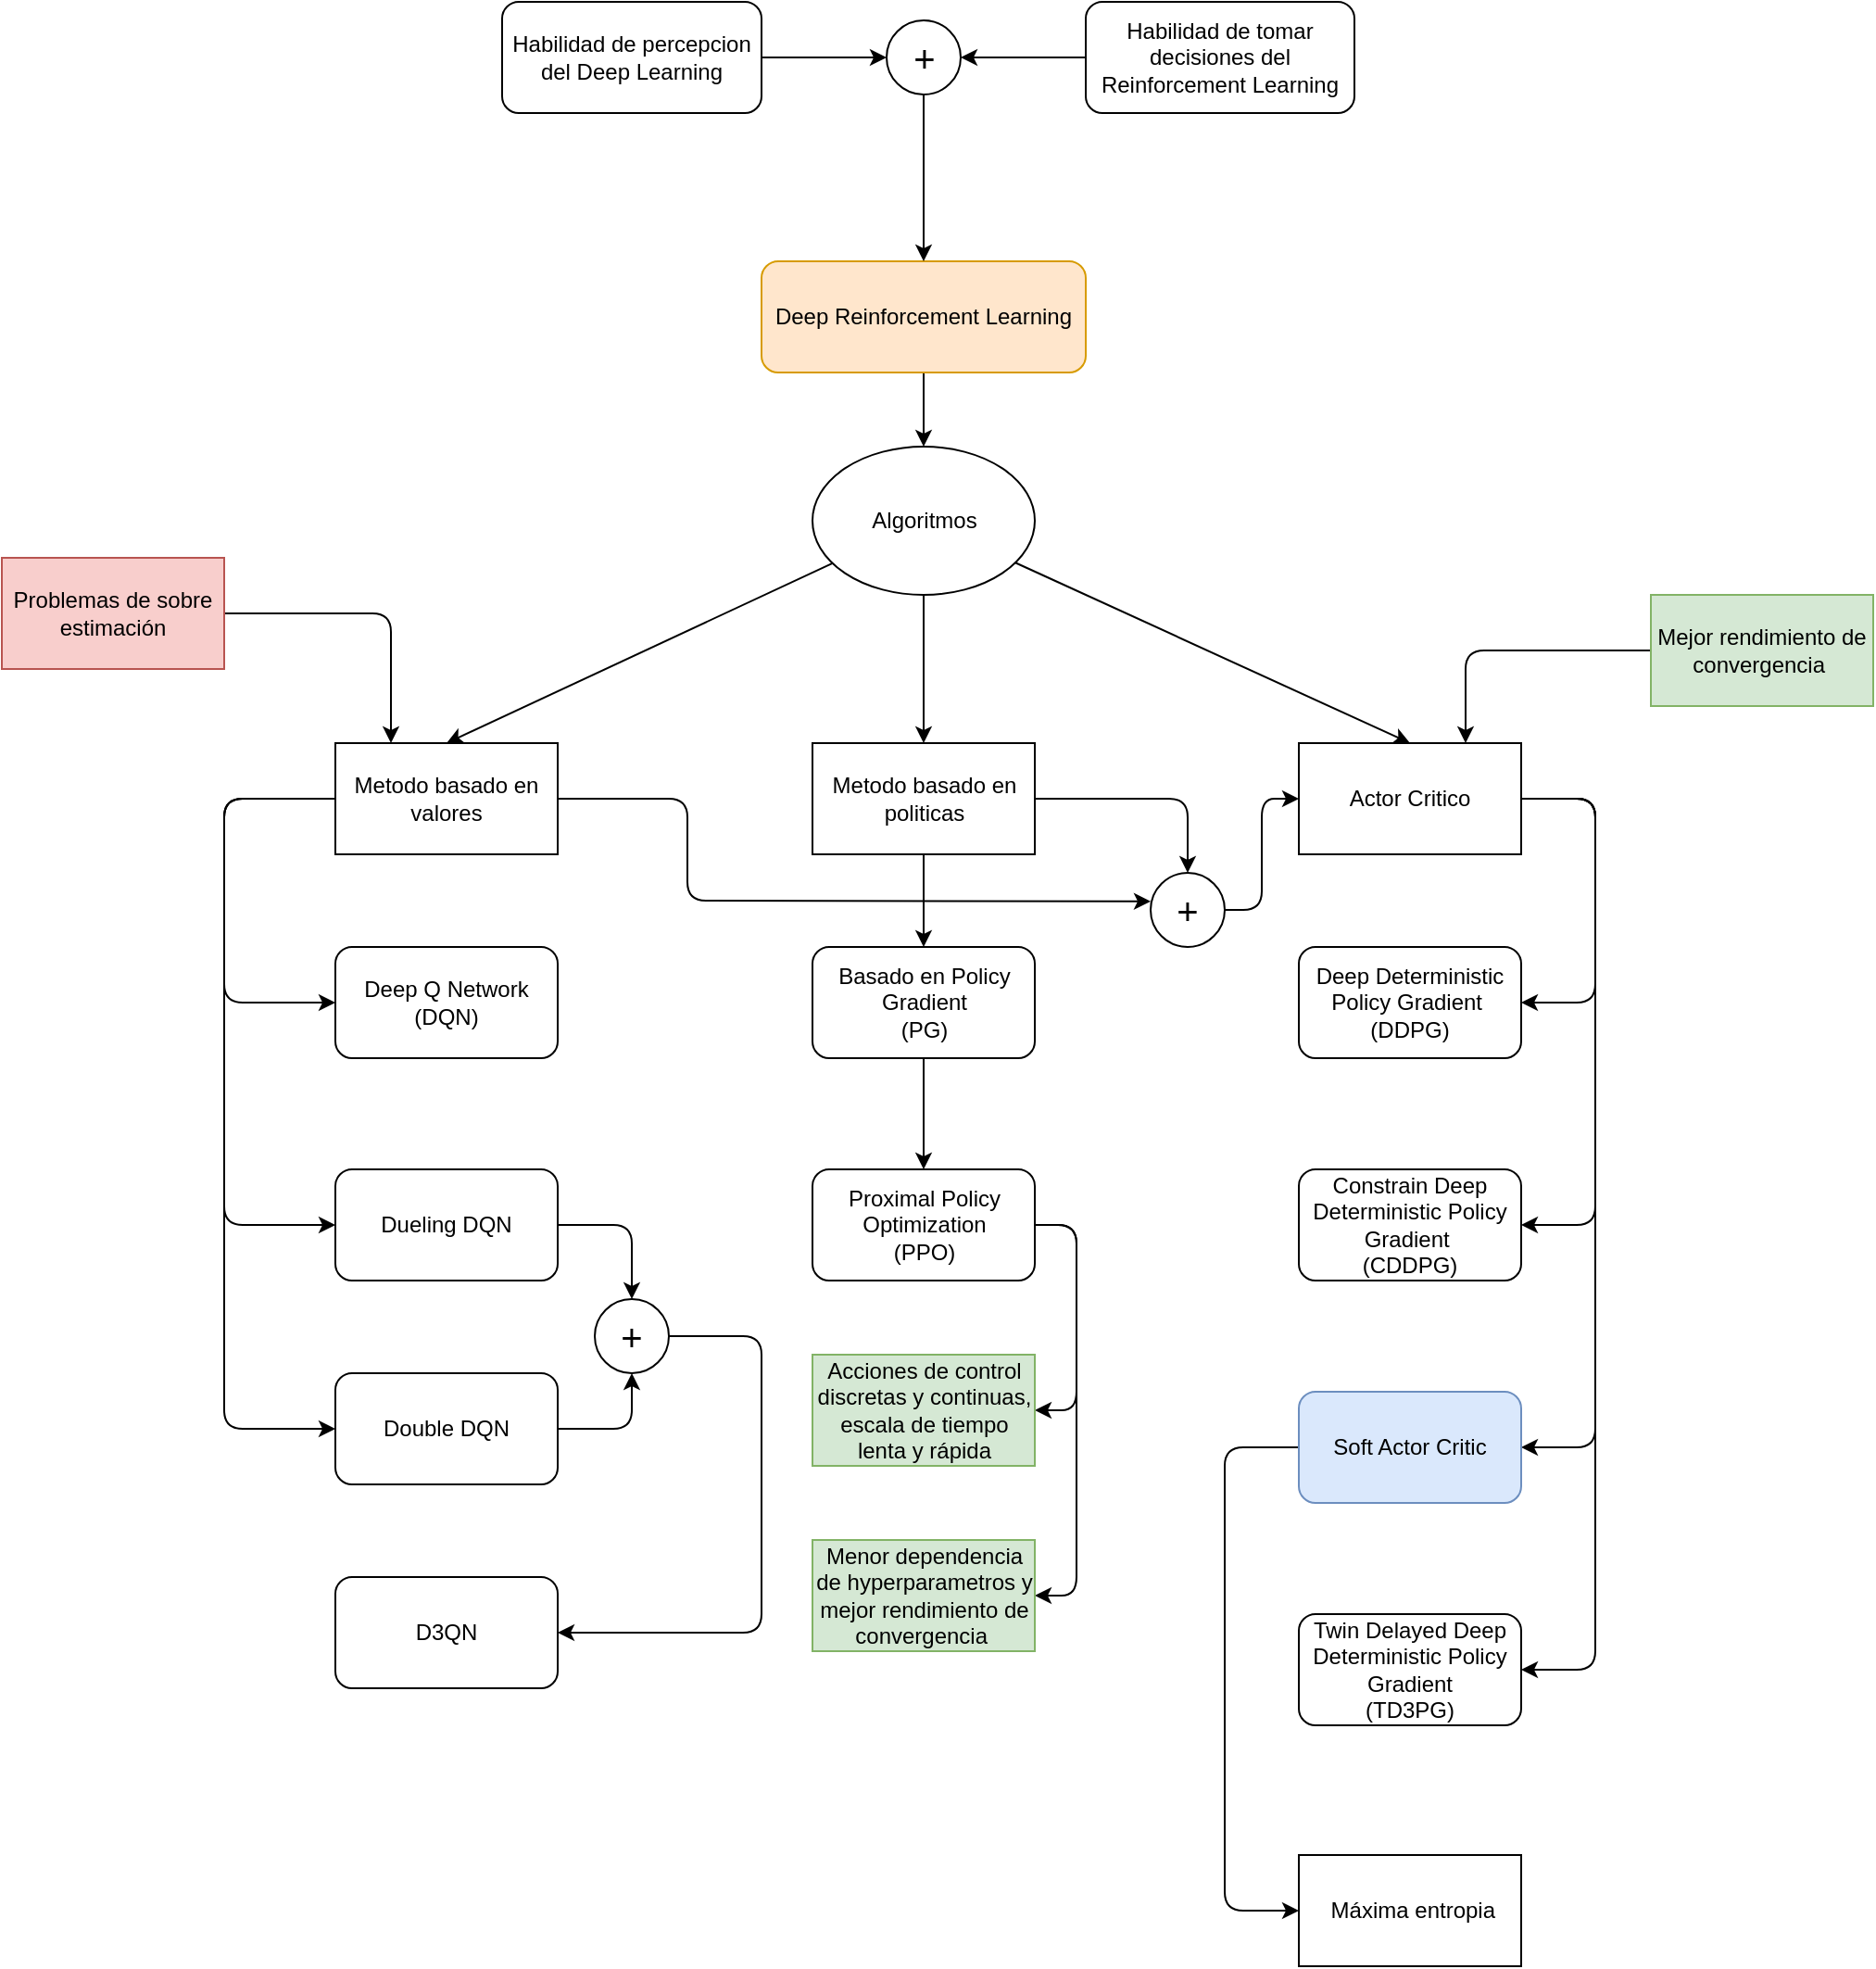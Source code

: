<mxfile>
    <diagram id="OIus70E_Iow4UuGh8R5j" name="Page-1">
        <mxGraphModel dx="1900" dy="1711" grid="1" gridSize="10" guides="1" tooltips="1" connect="1" arrows="1" fold="1" page="1" pageScale="1" pageWidth="850" pageHeight="1100" math="0" shadow="0">
            <root>
                <mxCell id="0"/>
                <mxCell id="1" parent="0"/>
                <mxCell id="8" style="edgeStyle=none;html=1;exitX=0.5;exitY=1;exitDx=0;exitDy=0;entryX=0.5;entryY=0;entryDx=0;entryDy=0;" edge="1" parent="1" source="2" target="7">
                    <mxGeometry relative="1" as="geometry"/>
                </mxCell>
                <mxCell id="2" value="Deep Reinforcement Learning" style="rounded=1;whiteSpace=wrap;html=1;fillColor=#ffe6cc;strokeColor=#d79b00;" vertex="1" parent="1">
                    <mxGeometry x="350" y="120" width="175" height="60" as="geometry"/>
                </mxCell>
                <mxCell id="49" style="edgeStyle=none;html=1;entryX=0;entryY=0.5;entryDx=0;entryDy=0;" edge="1" parent="1" source="3" target="48">
                    <mxGeometry relative="1" as="geometry"/>
                </mxCell>
                <mxCell id="3" value="Habilidad de percepcion del Deep Learning" style="rounded=1;whiteSpace=wrap;html=1;" vertex="1" parent="1">
                    <mxGeometry x="210" y="-20" width="140" height="60" as="geometry"/>
                </mxCell>
                <mxCell id="50" style="edgeStyle=none;html=1;entryX=1;entryY=0.5;entryDx=0;entryDy=0;" edge="1" parent="1" source="4" target="48">
                    <mxGeometry relative="1" as="geometry"/>
                </mxCell>
                <mxCell id="4" value="Habilidad de tomar decisiones del Reinforcement Learning" style="rounded=1;whiteSpace=wrap;html=1;" vertex="1" parent="1">
                    <mxGeometry x="525" y="-20" width="145" height="60" as="geometry"/>
                </mxCell>
                <mxCell id="13" style="edgeStyle=none;html=1;entryX=0.5;entryY=0;entryDx=0;entryDy=0;" edge="1" parent="1" source="7" target="10">
                    <mxGeometry relative="1" as="geometry"/>
                </mxCell>
                <mxCell id="15" style="edgeStyle=none;html=1;entryX=0.5;entryY=0;entryDx=0;entryDy=0;" edge="1" parent="1" source="7" target="9">
                    <mxGeometry relative="1" as="geometry"/>
                </mxCell>
                <mxCell id="16" style="edgeStyle=none;html=1;entryX=0.5;entryY=0;entryDx=0;entryDy=0;" edge="1" parent="1" source="7" target="11">
                    <mxGeometry relative="1" as="geometry"/>
                </mxCell>
                <mxCell id="7" value="Algoritmos" style="ellipse;whiteSpace=wrap;html=1;" vertex="1" parent="1">
                    <mxGeometry x="377.5" y="220" width="120" height="80" as="geometry"/>
                </mxCell>
                <mxCell id="37" style="edgeStyle=none;html=1;entryX=0;entryY=0.5;entryDx=0;entryDy=0;" edge="1" parent="1">
                    <mxGeometry relative="1" as="geometry">
                        <mxPoint x="240" y="409.995" as="sourcePoint"/>
                        <mxPoint x="560" y="465.38" as="targetPoint"/>
                        <Array as="points">
                            <mxPoint x="310" y="410"/>
                            <mxPoint x="310" y="465"/>
                        </Array>
                    </mxGeometry>
                </mxCell>
                <mxCell id="9" value="Metodo basado en valores" style="rounded=0;whiteSpace=wrap;html=1;" vertex="1" parent="1">
                    <mxGeometry x="120" y="380" width="120" height="60" as="geometry"/>
                </mxCell>
                <mxCell id="31" style="edgeStyle=none;html=1;entryX=0.5;entryY=0;entryDx=0;entryDy=0;" edge="1" parent="1" source="10" target="30">
                    <mxGeometry relative="1" as="geometry"/>
                </mxCell>
                <mxCell id="38" style="edgeStyle=none;html=1;entryX=0.5;entryY=0;entryDx=0;entryDy=0;" edge="1" parent="1" source="10" target="36">
                    <mxGeometry relative="1" as="geometry">
                        <Array as="points">
                            <mxPoint x="580" y="410"/>
                        </Array>
                    </mxGeometry>
                </mxCell>
                <mxCell id="10" value="Metodo basado en politicas" style="rounded=0;whiteSpace=wrap;html=1;" vertex="1" parent="1">
                    <mxGeometry x="377.5" y="380" width="120" height="60" as="geometry"/>
                </mxCell>
                <mxCell id="44" style="edgeStyle=none;html=1;entryX=1;entryY=0.5;entryDx=0;entryDy=0;" edge="1" parent="1" source="11" target="40">
                    <mxGeometry relative="1" as="geometry">
                        <Array as="points">
                            <mxPoint x="800" y="410"/>
                            <mxPoint x="800" y="520"/>
                        </Array>
                    </mxGeometry>
                </mxCell>
                <mxCell id="45" style="edgeStyle=none;html=1;entryX=1;entryY=0.5;entryDx=0;entryDy=0;" edge="1" parent="1" source="11" target="41">
                    <mxGeometry relative="1" as="geometry">
                        <Array as="points">
                            <mxPoint x="800" y="410"/>
                            <mxPoint x="800" y="640"/>
                        </Array>
                    </mxGeometry>
                </mxCell>
                <mxCell id="46" style="edgeStyle=none;html=1;entryX=1;entryY=0.5;entryDx=0;entryDy=0;" edge="1" parent="1" source="11" target="42">
                    <mxGeometry relative="1" as="geometry">
                        <Array as="points">
                            <mxPoint x="800" y="410"/>
                            <mxPoint x="800" y="760"/>
                        </Array>
                    </mxGeometry>
                </mxCell>
                <mxCell id="47" style="edgeStyle=none;html=1;entryX=1;entryY=0.5;entryDx=0;entryDy=0;" edge="1" parent="1" source="11" target="43">
                    <mxGeometry relative="1" as="geometry">
                        <Array as="points">
                            <mxPoint x="800" y="410"/>
                            <mxPoint x="800" y="880"/>
                        </Array>
                    </mxGeometry>
                </mxCell>
                <mxCell id="11" value="Actor Critico" style="rounded=0;whiteSpace=wrap;html=1;" vertex="1" parent="1">
                    <mxGeometry x="640" y="380" width="120" height="60" as="geometry"/>
                </mxCell>
                <mxCell id="17" value="Deep Q Network&lt;div&gt;(DQN)&lt;/div&gt;" style="rounded=1;whiteSpace=wrap;html=1;" vertex="1" parent="1">
                    <mxGeometry x="120" y="490" width="120" height="60" as="geometry"/>
                </mxCell>
                <mxCell id="27" style="edgeStyle=none;html=1;entryX=0.5;entryY=0;entryDx=0;entryDy=0;" edge="1" parent="1" source="18" target="26">
                    <mxGeometry relative="1" as="geometry">
                        <Array as="points">
                            <mxPoint x="280" y="640"/>
                        </Array>
                    </mxGeometry>
                </mxCell>
                <mxCell id="18" value="Dueling DQN" style="rounded=1;whiteSpace=wrap;html=1;" vertex="1" parent="1">
                    <mxGeometry x="120" y="610" width="120" height="60" as="geometry"/>
                </mxCell>
                <mxCell id="28" style="edgeStyle=none;html=1;entryX=0.5;entryY=1;entryDx=0;entryDy=0;" edge="1" parent="1" source="19" target="26">
                    <mxGeometry relative="1" as="geometry">
                        <Array as="points">
                            <mxPoint x="280" y="750"/>
                        </Array>
                    </mxGeometry>
                </mxCell>
                <mxCell id="19" value="Double DQN" style="rounded=1;whiteSpace=wrap;html=1;" vertex="1" parent="1">
                    <mxGeometry x="120" y="720" width="120" height="60" as="geometry"/>
                </mxCell>
                <mxCell id="20" value="D3QN" style="rounded=1;whiteSpace=wrap;html=1;" vertex="1" parent="1">
                    <mxGeometry x="120" y="830" width="120" height="60" as="geometry"/>
                </mxCell>
                <mxCell id="22" value="" style="endArrow=classic;html=1;exitX=0;exitY=0.5;exitDx=0;exitDy=0;entryX=0;entryY=0.5;entryDx=0;entryDy=0;" edge="1" parent="1" source="9" target="17">
                    <mxGeometry width="50" height="50" relative="1" as="geometry">
                        <mxPoint x="400" y="640" as="sourcePoint"/>
                        <mxPoint x="70" y="410" as="targetPoint"/>
                        <Array as="points">
                            <mxPoint x="60" y="410"/>
                            <mxPoint x="60" y="520"/>
                        </Array>
                    </mxGeometry>
                </mxCell>
                <mxCell id="23" value="" style="endArrow=classic;html=1;exitX=0;exitY=0.5;exitDx=0;exitDy=0;entryX=0;entryY=0.5;entryDx=0;entryDy=0;" edge="1" parent="1" source="9" target="18">
                    <mxGeometry width="50" height="50" relative="1" as="geometry">
                        <mxPoint x="400" y="640" as="sourcePoint"/>
                        <mxPoint x="450" y="590" as="targetPoint"/>
                        <Array as="points">
                            <mxPoint x="60" y="410"/>
                            <mxPoint x="60" y="640"/>
                        </Array>
                    </mxGeometry>
                </mxCell>
                <mxCell id="24" value="" style="endArrow=classic;html=1;exitX=0;exitY=0.5;exitDx=0;exitDy=0;entryX=0;entryY=0.5;entryDx=0;entryDy=0;" edge="1" parent="1" source="9" target="19">
                    <mxGeometry width="50" height="50" relative="1" as="geometry">
                        <mxPoint x="400" y="640" as="sourcePoint"/>
                        <mxPoint x="450" y="590" as="targetPoint"/>
                        <Array as="points">
                            <mxPoint x="60" y="410"/>
                            <mxPoint x="60" y="750"/>
                        </Array>
                    </mxGeometry>
                </mxCell>
                <mxCell id="29" style="edgeStyle=none;html=1;entryX=1;entryY=0.5;entryDx=0;entryDy=0;" edge="1" parent="1" source="26" target="20">
                    <mxGeometry relative="1" as="geometry">
                        <Array as="points">
                            <mxPoint x="350" y="700"/>
                            <mxPoint x="350" y="780"/>
                            <mxPoint x="350" y="860"/>
                        </Array>
                    </mxGeometry>
                </mxCell>
                <mxCell id="26" value="&lt;font style=&quot;font-size: 20px;&quot;&gt;+&lt;/font&gt;" style="ellipse;whiteSpace=wrap;html=1;aspect=fixed;" vertex="1" parent="1">
                    <mxGeometry x="260" y="680" width="40" height="40" as="geometry"/>
                </mxCell>
                <mxCell id="33" style="edgeStyle=none;html=1;entryX=0.5;entryY=0;entryDx=0;entryDy=0;" edge="1" parent="1" source="30" target="32">
                    <mxGeometry relative="1" as="geometry"/>
                </mxCell>
                <mxCell id="30" value="Basado en Policy Gradient&lt;div&gt;(PG)&lt;/div&gt;" style="rounded=1;whiteSpace=wrap;html=1;" vertex="1" parent="1">
                    <mxGeometry x="377.5" y="490" width="120" height="60" as="geometry"/>
                </mxCell>
                <mxCell id="57" style="edgeStyle=none;html=1;entryX=1;entryY=0.5;entryDx=0;entryDy=0;" edge="1" parent="1" source="32" target="55">
                    <mxGeometry relative="1" as="geometry">
                        <Array as="points">
                            <mxPoint x="520" y="640"/>
                            <mxPoint x="520" y="740"/>
                        </Array>
                    </mxGeometry>
                </mxCell>
                <mxCell id="59" style="edgeStyle=none;html=1;entryX=1;entryY=0.5;entryDx=0;entryDy=0;" edge="1" parent="1" source="32" target="58">
                    <mxGeometry relative="1" as="geometry">
                        <Array as="points">
                            <mxPoint x="520" y="640"/>
                            <mxPoint x="520" y="840"/>
                        </Array>
                    </mxGeometry>
                </mxCell>
                <mxCell id="32" value="Proximal Policy Optimization&lt;div&gt;(PPO)&lt;/div&gt;" style="rounded=1;whiteSpace=wrap;html=1;" vertex="1" parent="1">
                    <mxGeometry x="377.5" y="610" width="120" height="60" as="geometry"/>
                </mxCell>
                <mxCell id="39" style="edgeStyle=none;html=1;entryX=0;entryY=0.5;entryDx=0;entryDy=0;" edge="1" parent="1" source="36" target="11">
                    <mxGeometry relative="1" as="geometry">
                        <Array as="points">
                            <mxPoint x="620" y="470"/>
                            <mxPoint x="620" y="410"/>
                        </Array>
                    </mxGeometry>
                </mxCell>
                <mxCell id="36" value="&lt;font style=&quot;font-size: 20px;&quot;&gt;+&lt;/font&gt;" style="ellipse;whiteSpace=wrap;html=1;aspect=fixed;" vertex="1" parent="1">
                    <mxGeometry x="560" y="450" width="40" height="40" as="geometry"/>
                </mxCell>
                <mxCell id="40" value="Deep Deterministic Policy Gradient&amp;nbsp;&lt;div&gt;(DDPG)&lt;/div&gt;" style="rounded=1;whiteSpace=wrap;html=1;" vertex="1" parent="1">
                    <mxGeometry x="640" y="490" width="120" height="60" as="geometry"/>
                </mxCell>
                <mxCell id="41" value="Constrain Deep Deterministic Policy Gradient&amp;nbsp;&lt;div&gt;(CDDPG)&lt;/div&gt;" style="rounded=1;whiteSpace=wrap;html=1;" vertex="1" parent="1">
                    <mxGeometry x="640" y="610" width="120" height="60" as="geometry"/>
                </mxCell>
                <mxCell id="63" style="edgeStyle=none;html=1;entryX=0;entryY=0.5;entryDx=0;entryDy=0;" edge="1" parent="1" source="42" target="62">
                    <mxGeometry relative="1" as="geometry">
                        <Array as="points">
                            <mxPoint x="600" y="760"/>
                            <mxPoint x="600" y="1010"/>
                        </Array>
                    </mxGeometry>
                </mxCell>
                <mxCell id="42" value="Soft Actor Critic" style="rounded=1;whiteSpace=wrap;html=1;fillColor=#dae8fc;strokeColor=#6c8ebf;" vertex="1" parent="1">
                    <mxGeometry x="640" y="730" width="120" height="60" as="geometry"/>
                </mxCell>
                <mxCell id="43" value="Twin Delayed Deep Deterministic Policy Gradient&lt;div&gt;(TD3PG)&lt;/div&gt;" style="rounded=1;whiteSpace=wrap;html=1;" vertex="1" parent="1">
                    <mxGeometry x="640" y="850" width="120" height="60" as="geometry"/>
                </mxCell>
                <mxCell id="51" style="edgeStyle=none;html=1;entryX=0.5;entryY=0;entryDx=0;entryDy=0;" edge="1" parent="1" source="48" target="2">
                    <mxGeometry relative="1" as="geometry"/>
                </mxCell>
                <mxCell id="48" value="&lt;font style=&quot;font-size: 20px;&quot;&gt;+&lt;/font&gt;" style="ellipse;whiteSpace=wrap;html=1;aspect=fixed;" vertex="1" parent="1">
                    <mxGeometry x="417.5" y="-10" width="40" height="40" as="geometry"/>
                </mxCell>
                <mxCell id="54" style="edgeStyle=none;html=1;entryX=0.25;entryY=0;entryDx=0;entryDy=0;" edge="1" parent="1" source="53" target="9">
                    <mxGeometry relative="1" as="geometry">
                        <Array as="points">
                            <mxPoint x="150" y="310"/>
                        </Array>
                    </mxGeometry>
                </mxCell>
                <mxCell id="53" value="Problemas de sobre estimación" style="rounded=0;whiteSpace=wrap;html=1;fillColor=#f8cecc;strokeColor=#b85450;" vertex="1" parent="1">
                    <mxGeometry x="-60" y="280" width="120" height="60" as="geometry"/>
                </mxCell>
                <mxCell id="55" value="Acciones de control discretas y continuas, escala de tiempo lenta y rápida" style="rounded=0;whiteSpace=wrap;html=1;fillColor=#d5e8d4;strokeColor=#82b366;" vertex="1" parent="1">
                    <mxGeometry x="377.5" y="710" width="120" height="60" as="geometry"/>
                </mxCell>
                <mxCell id="58" value="Menor dependencia de hyperparametros y mejor rendimiento de convergencia&amp;nbsp;" style="rounded=0;whiteSpace=wrap;html=1;fillColor=#d5e8d4;strokeColor=#82b366;" vertex="1" parent="1">
                    <mxGeometry x="377.5" y="810" width="120" height="60" as="geometry"/>
                </mxCell>
                <mxCell id="61" style="edgeStyle=none;html=1;entryX=0.75;entryY=0;entryDx=0;entryDy=0;" edge="1" parent="1" source="60" target="11">
                    <mxGeometry relative="1" as="geometry">
                        <Array as="points">
                            <mxPoint x="730" y="330"/>
                        </Array>
                    </mxGeometry>
                </mxCell>
                <mxCell id="60" value="Mejor rendimiento de convergencia&amp;nbsp;" style="rounded=0;whiteSpace=wrap;html=1;fillColor=#d5e8d4;strokeColor=#82b366;" vertex="1" parent="1">
                    <mxGeometry x="830" y="300" width="120" height="60" as="geometry"/>
                </mxCell>
                <mxCell id="62" value="&amp;nbsp;Máxima entropia" style="rounded=0;whiteSpace=wrap;html=1;" vertex="1" parent="1">
                    <mxGeometry x="640" y="980" width="120" height="60" as="geometry"/>
                </mxCell>
            </root>
        </mxGraphModel>
    </diagram>
</mxfile>